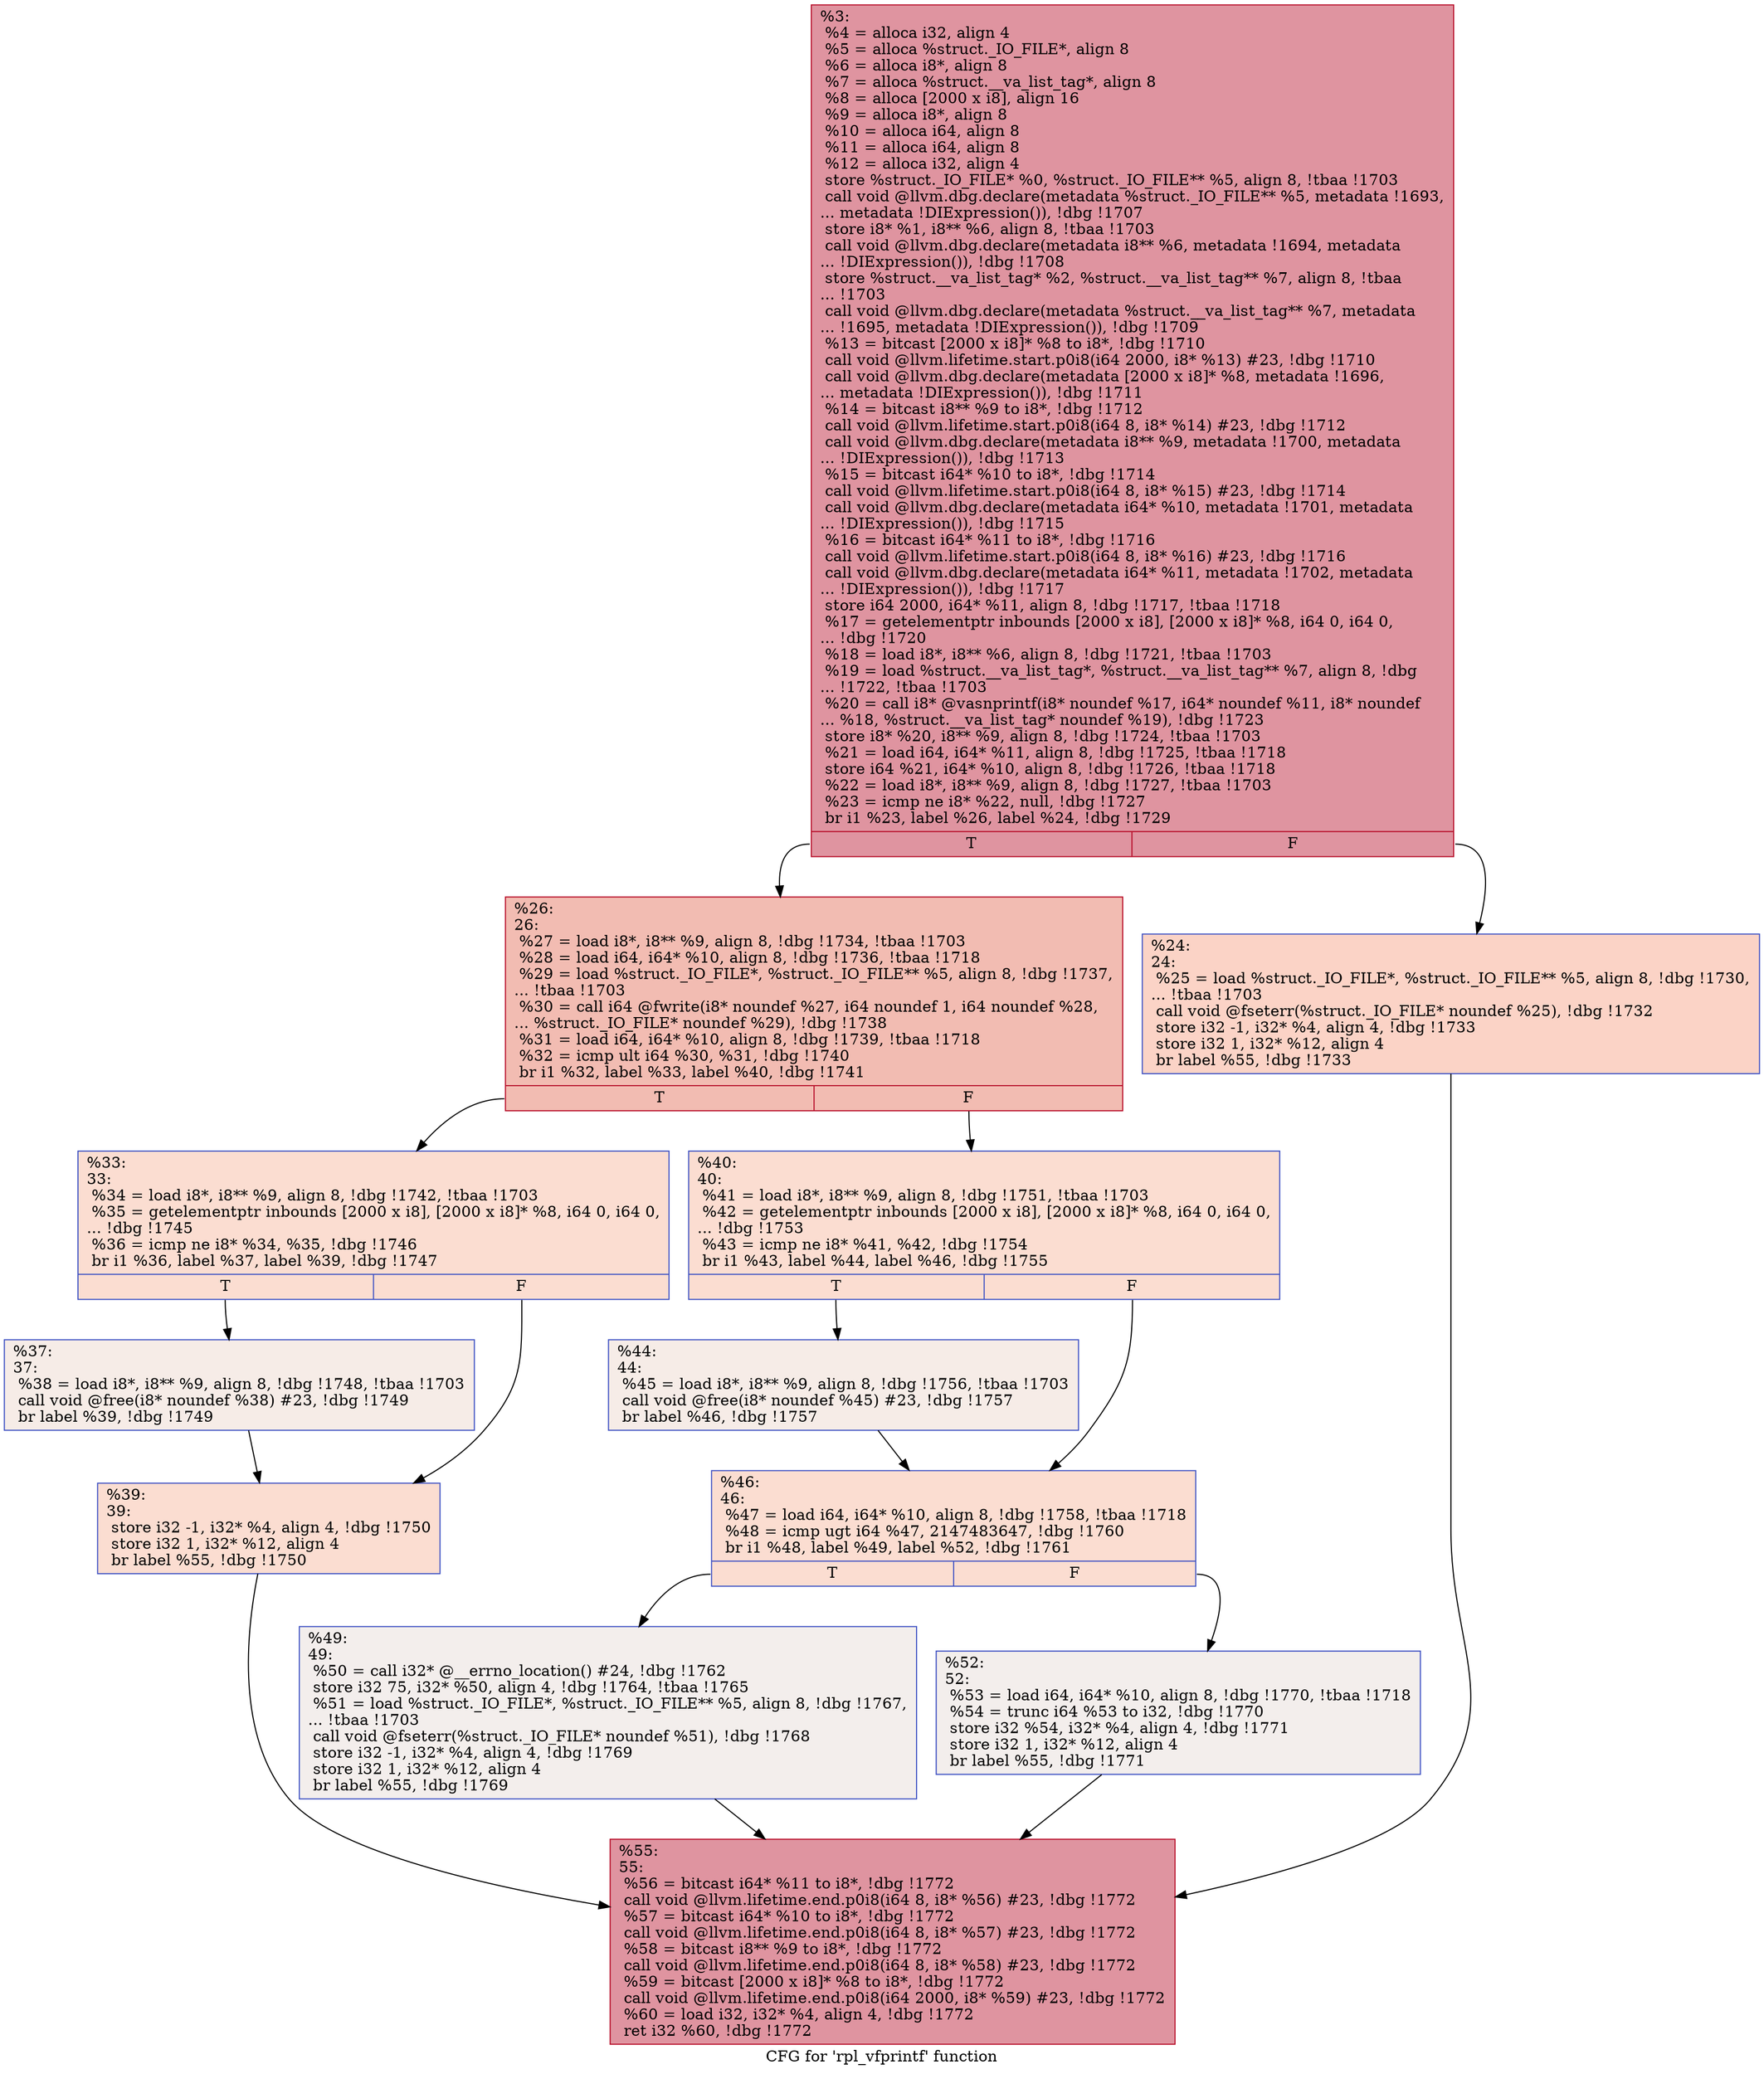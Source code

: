 digraph "CFG for 'rpl_vfprintf' function" {
	label="CFG for 'rpl_vfprintf' function";

	Node0x18f67c0 [shape=record,color="#b70d28ff", style=filled, fillcolor="#b70d2870",label="{%3:\l  %4 = alloca i32, align 4\l  %5 = alloca %struct._IO_FILE*, align 8\l  %6 = alloca i8*, align 8\l  %7 = alloca %struct.__va_list_tag*, align 8\l  %8 = alloca [2000 x i8], align 16\l  %9 = alloca i8*, align 8\l  %10 = alloca i64, align 8\l  %11 = alloca i64, align 8\l  %12 = alloca i32, align 4\l  store %struct._IO_FILE* %0, %struct._IO_FILE** %5, align 8, !tbaa !1703\l  call void @llvm.dbg.declare(metadata %struct._IO_FILE** %5, metadata !1693,\l... metadata !DIExpression()), !dbg !1707\l  store i8* %1, i8** %6, align 8, !tbaa !1703\l  call void @llvm.dbg.declare(metadata i8** %6, metadata !1694, metadata\l... !DIExpression()), !dbg !1708\l  store %struct.__va_list_tag* %2, %struct.__va_list_tag** %7, align 8, !tbaa\l... !1703\l  call void @llvm.dbg.declare(metadata %struct.__va_list_tag** %7, metadata\l... !1695, metadata !DIExpression()), !dbg !1709\l  %13 = bitcast [2000 x i8]* %8 to i8*, !dbg !1710\l  call void @llvm.lifetime.start.p0i8(i64 2000, i8* %13) #23, !dbg !1710\l  call void @llvm.dbg.declare(metadata [2000 x i8]* %8, metadata !1696,\l... metadata !DIExpression()), !dbg !1711\l  %14 = bitcast i8** %9 to i8*, !dbg !1712\l  call void @llvm.lifetime.start.p0i8(i64 8, i8* %14) #23, !dbg !1712\l  call void @llvm.dbg.declare(metadata i8** %9, metadata !1700, metadata\l... !DIExpression()), !dbg !1713\l  %15 = bitcast i64* %10 to i8*, !dbg !1714\l  call void @llvm.lifetime.start.p0i8(i64 8, i8* %15) #23, !dbg !1714\l  call void @llvm.dbg.declare(metadata i64* %10, metadata !1701, metadata\l... !DIExpression()), !dbg !1715\l  %16 = bitcast i64* %11 to i8*, !dbg !1716\l  call void @llvm.lifetime.start.p0i8(i64 8, i8* %16) #23, !dbg !1716\l  call void @llvm.dbg.declare(metadata i64* %11, metadata !1702, metadata\l... !DIExpression()), !dbg !1717\l  store i64 2000, i64* %11, align 8, !dbg !1717, !tbaa !1718\l  %17 = getelementptr inbounds [2000 x i8], [2000 x i8]* %8, i64 0, i64 0,\l... !dbg !1720\l  %18 = load i8*, i8** %6, align 8, !dbg !1721, !tbaa !1703\l  %19 = load %struct.__va_list_tag*, %struct.__va_list_tag** %7, align 8, !dbg\l... !1722, !tbaa !1703\l  %20 = call i8* @vasnprintf(i8* noundef %17, i64* noundef %11, i8* noundef\l... %18, %struct.__va_list_tag* noundef %19), !dbg !1723\l  store i8* %20, i8** %9, align 8, !dbg !1724, !tbaa !1703\l  %21 = load i64, i64* %11, align 8, !dbg !1725, !tbaa !1718\l  store i64 %21, i64* %10, align 8, !dbg !1726, !tbaa !1718\l  %22 = load i8*, i8** %9, align 8, !dbg !1727, !tbaa !1703\l  %23 = icmp ne i8* %22, null, !dbg !1727\l  br i1 %23, label %26, label %24, !dbg !1729\l|{<s0>T|<s1>F}}"];
	Node0x18f67c0:s0 -> Node0x18f68d0;
	Node0x18f67c0:s1 -> Node0x18f6880;
	Node0x18f6880 [shape=record,color="#3d50c3ff", style=filled, fillcolor="#f59c7d70",label="{%24:\l24:                                               \l  %25 = load %struct._IO_FILE*, %struct._IO_FILE** %5, align 8, !dbg !1730,\l... !tbaa !1703\l  call void @fseterr(%struct._IO_FILE* noundef %25), !dbg !1732\l  store i32 -1, i32* %4, align 4, !dbg !1733\l  store i32 1, i32* %12, align 4\l  br label %55, !dbg !1733\l}"];
	Node0x18f6880 -> Node0x18f6ba0;
	Node0x18f68d0 [shape=record,color="#b70d28ff", style=filled, fillcolor="#e1675170",label="{%26:\l26:                                               \l  %27 = load i8*, i8** %9, align 8, !dbg !1734, !tbaa !1703\l  %28 = load i64, i64* %10, align 8, !dbg !1736, !tbaa !1718\l  %29 = load %struct._IO_FILE*, %struct._IO_FILE** %5, align 8, !dbg !1737,\l... !tbaa !1703\l  %30 = call i64 @fwrite(i8* noundef %27, i64 noundef 1, i64 noundef %28,\l... %struct._IO_FILE* noundef %29), !dbg !1738\l  %31 = load i64, i64* %10, align 8, !dbg !1739, !tbaa !1718\l  %32 = icmp ult i64 %30, %31, !dbg !1740\l  br i1 %32, label %33, label %40, !dbg !1741\l|{<s0>T|<s1>F}}"];
	Node0x18f68d0:s0 -> Node0x18f6920;
	Node0x18f68d0:s1 -> Node0x18f6a10;
	Node0x18f6920 [shape=record,color="#3d50c3ff", style=filled, fillcolor="#f7b39670",label="{%33:\l33:                                               \l  %34 = load i8*, i8** %9, align 8, !dbg !1742, !tbaa !1703\l  %35 = getelementptr inbounds [2000 x i8], [2000 x i8]* %8, i64 0, i64 0,\l... !dbg !1745\l  %36 = icmp ne i8* %34, %35, !dbg !1746\l  br i1 %36, label %37, label %39, !dbg !1747\l|{<s0>T|<s1>F}}"];
	Node0x18f6920:s0 -> Node0x18f6970;
	Node0x18f6920:s1 -> Node0x18f69c0;
	Node0x18f6970 [shape=record,color="#3d50c3ff", style=filled, fillcolor="#ead5c970",label="{%37:\l37:                                               \l  %38 = load i8*, i8** %9, align 8, !dbg !1748, !tbaa !1703\l  call void @free(i8* noundef %38) #23, !dbg !1749\l  br label %39, !dbg !1749\l}"];
	Node0x18f6970 -> Node0x18f69c0;
	Node0x18f69c0 [shape=record,color="#3d50c3ff", style=filled, fillcolor="#f7b39670",label="{%39:\l39:                                               \l  store i32 -1, i32* %4, align 4, !dbg !1750\l  store i32 1, i32* %12, align 4\l  br label %55, !dbg !1750\l}"];
	Node0x18f69c0 -> Node0x18f6ba0;
	Node0x18f6a10 [shape=record,color="#3d50c3ff", style=filled, fillcolor="#f7b39670",label="{%40:\l40:                                               \l  %41 = load i8*, i8** %9, align 8, !dbg !1751, !tbaa !1703\l  %42 = getelementptr inbounds [2000 x i8], [2000 x i8]* %8, i64 0, i64 0,\l... !dbg !1753\l  %43 = icmp ne i8* %41, %42, !dbg !1754\l  br i1 %43, label %44, label %46, !dbg !1755\l|{<s0>T|<s1>F}}"];
	Node0x18f6a10:s0 -> Node0x18f6a60;
	Node0x18f6a10:s1 -> Node0x18f6ab0;
	Node0x18f6a60 [shape=record,color="#3d50c3ff", style=filled, fillcolor="#ead5c970",label="{%44:\l44:                                               \l  %45 = load i8*, i8** %9, align 8, !dbg !1756, !tbaa !1703\l  call void @free(i8* noundef %45) #23, !dbg !1757\l  br label %46, !dbg !1757\l}"];
	Node0x18f6a60 -> Node0x18f6ab0;
	Node0x18f6ab0 [shape=record,color="#3d50c3ff", style=filled, fillcolor="#f7b39670",label="{%46:\l46:                                               \l  %47 = load i64, i64* %10, align 8, !dbg !1758, !tbaa !1718\l  %48 = icmp ugt i64 %47, 2147483647, !dbg !1760\l  br i1 %48, label %49, label %52, !dbg !1761\l|{<s0>T|<s1>F}}"];
	Node0x18f6ab0:s0 -> Node0x18f6b00;
	Node0x18f6ab0:s1 -> Node0x18f6b50;
	Node0x18f6b00 [shape=record,color="#3d50c3ff", style=filled, fillcolor="#e3d9d370",label="{%49:\l49:                                               \l  %50 = call i32* @__errno_location() #24, !dbg !1762\l  store i32 75, i32* %50, align 4, !dbg !1764, !tbaa !1765\l  %51 = load %struct._IO_FILE*, %struct._IO_FILE** %5, align 8, !dbg !1767,\l... !tbaa !1703\l  call void @fseterr(%struct._IO_FILE* noundef %51), !dbg !1768\l  store i32 -1, i32* %4, align 4, !dbg !1769\l  store i32 1, i32* %12, align 4\l  br label %55, !dbg !1769\l}"];
	Node0x18f6b00 -> Node0x18f6ba0;
	Node0x18f6b50 [shape=record,color="#3d50c3ff", style=filled, fillcolor="#e3d9d370",label="{%52:\l52:                                               \l  %53 = load i64, i64* %10, align 8, !dbg !1770, !tbaa !1718\l  %54 = trunc i64 %53 to i32, !dbg !1770\l  store i32 %54, i32* %4, align 4, !dbg !1771\l  store i32 1, i32* %12, align 4\l  br label %55, !dbg !1771\l}"];
	Node0x18f6b50 -> Node0x18f6ba0;
	Node0x18f6ba0 [shape=record,color="#b70d28ff", style=filled, fillcolor="#b70d2870",label="{%55:\l55:                                               \l  %56 = bitcast i64* %11 to i8*, !dbg !1772\l  call void @llvm.lifetime.end.p0i8(i64 8, i8* %56) #23, !dbg !1772\l  %57 = bitcast i64* %10 to i8*, !dbg !1772\l  call void @llvm.lifetime.end.p0i8(i64 8, i8* %57) #23, !dbg !1772\l  %58 = bitcast i8** %9 to i8*, !dbg !1772\l  call void @llvm.lifetime.end.p0i8(i64 8, i8* %58) #23, !dbg !1772\l  %59 = bitcast [2000 x i8]* %8 to i8*, !dbg !1772\l  call void @llvm.lifetime.end.p0i8(i64 2000, i8* %59) #23, !dbg !1772\l  %60 = load i32, i32* %4, align 4, !dbg !1772\l  ret i32 %60, !dbg !1772\l}"];
}

